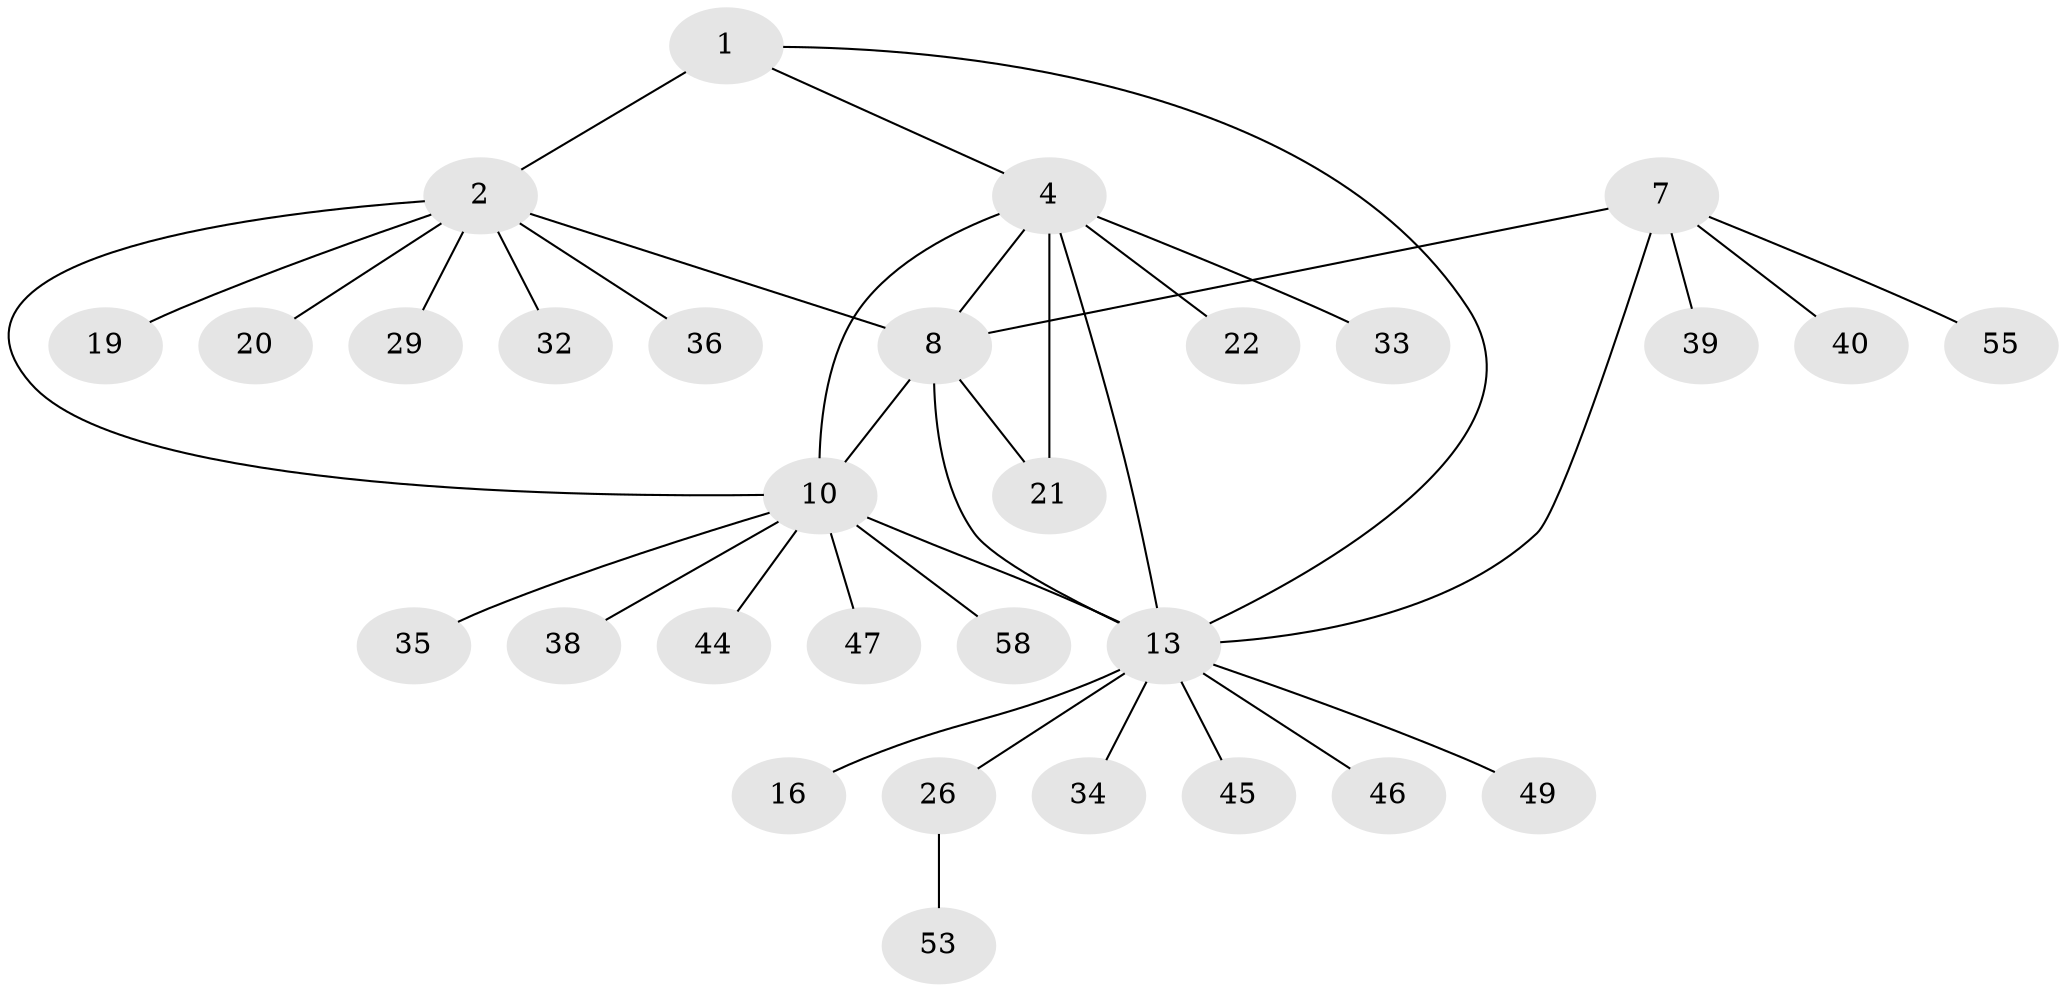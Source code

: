 // original degree distribution, {4: 0.03333333333333333, 6: 0.06666666666666667, 7: 0.05, 5: 0.06666666666666667, 2: 0.18333333333333332, 9: 0.016666666666666666, 1: 0.5333333333333333, 8: 0.016666666666666666, 3: 0.03333333333333333}
// Generated by graph-tools (version 1.1) at 2025/16/03/09/25 04:16:01]
// undirected, 30 vertices, 37 edges
graph export_dot {
graph [start="1"]
  node [color=gray90,style=filled];
  1;
  2 [super="+3+27"];
  4 [super="+5+31"];
  7;
  8 [super="+9"];
  10 [super="+11+30+12+59"];
  13 [super="+14"];
  16 [super="+18"];
  19;
  20;
  21 [super="+37"];
  22;
  26 [super="+48"];
  29;
  32;
  33 [super="+42+43"];
  34;
  35;
  36;
  38;
  39;
  40;
  44;
  45;
  46;
  47;
  49;
  53;
  55;
  58;
  1 -- 2 [weight=2];
  1 -- 4;
  1 -- 13;
  2 -- 36;
  2 -- 32;
  2 -- 19;
  2 -- 20;
  2 -- 29;
  2 -- 10 [weight=2];
  2 -- 8;
  4 -- 13;
  4 -- 33;
  4 -- 21;
  4 -- 22;
  4 -- 8;
  4 -- 10;
  7 -- 8 [weight=2];
  7 -- 39;
  7 -- 40;
  7 -- 55;
  7 -- 13;
  8 -- 10 [weight=2];
  8 -- 13 [weight=2];
  8 -- 21;
  10 -- 58;
  10 -- 35;
  10 -- 38;
  10 -- 44;
  10 -- 13;
  10 -- 47;
  13 -- 16;
  13 -- 45;
  13 -- 46;
  13 -- 49;
  13 -- 34;
  13 -- 26;
  26 -- 53;
}
